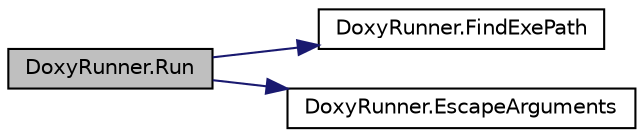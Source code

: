 digraph "DoxyRunner.Run"
{
 // LATEX_PDF_SIZE
  edge [fontname="Helvetica",fontsize="10",labelfontname="Helvetica",labelfontsize="10"];
  node [fontname="Helvetica",fontsize="10",shape=record];
  rankdir="LR";
  Node3 [label="DoxyRunner.Run",height=0.2,width=0.4,color="black", fillcolor="grey75", style="filled", fontcolor="black",tooltip="Runs the specified executable with the provided arguments and returns the process' exit code."];
  Node3 -> Node4 [color="midnightblue",fontsize="10",style="solid",fontname="Helvetica"];
  Node4 [label="DoxyRunner.FindExePath",height=0.2,width=0.4,color="black", fillcolor="white", style="filled",URL="$class_doxy_runner.html#a0923bf6769c3b99b4fb8e9ce67877a94",tooltip="Expands environment variables and, if unqualified, locates the exe in the working directory or the ev..."];
  Node3 -> Node5 [color="midnightblue",fontsize="10",style="solid",fontname="Helvetica"];
  Node5 [label="DoxyRunner.EscapeArguments",height=0.2,width=0.4,color="black", fillcolor="white", style="filled",URL="$class_doxy_runner.html#a9e1ad0bb37f42899aeac2e2fb59cb769",tooltip="Quotes all arguments that contain whitespace, or begin with a quote and returns a single argument str..."];
}
